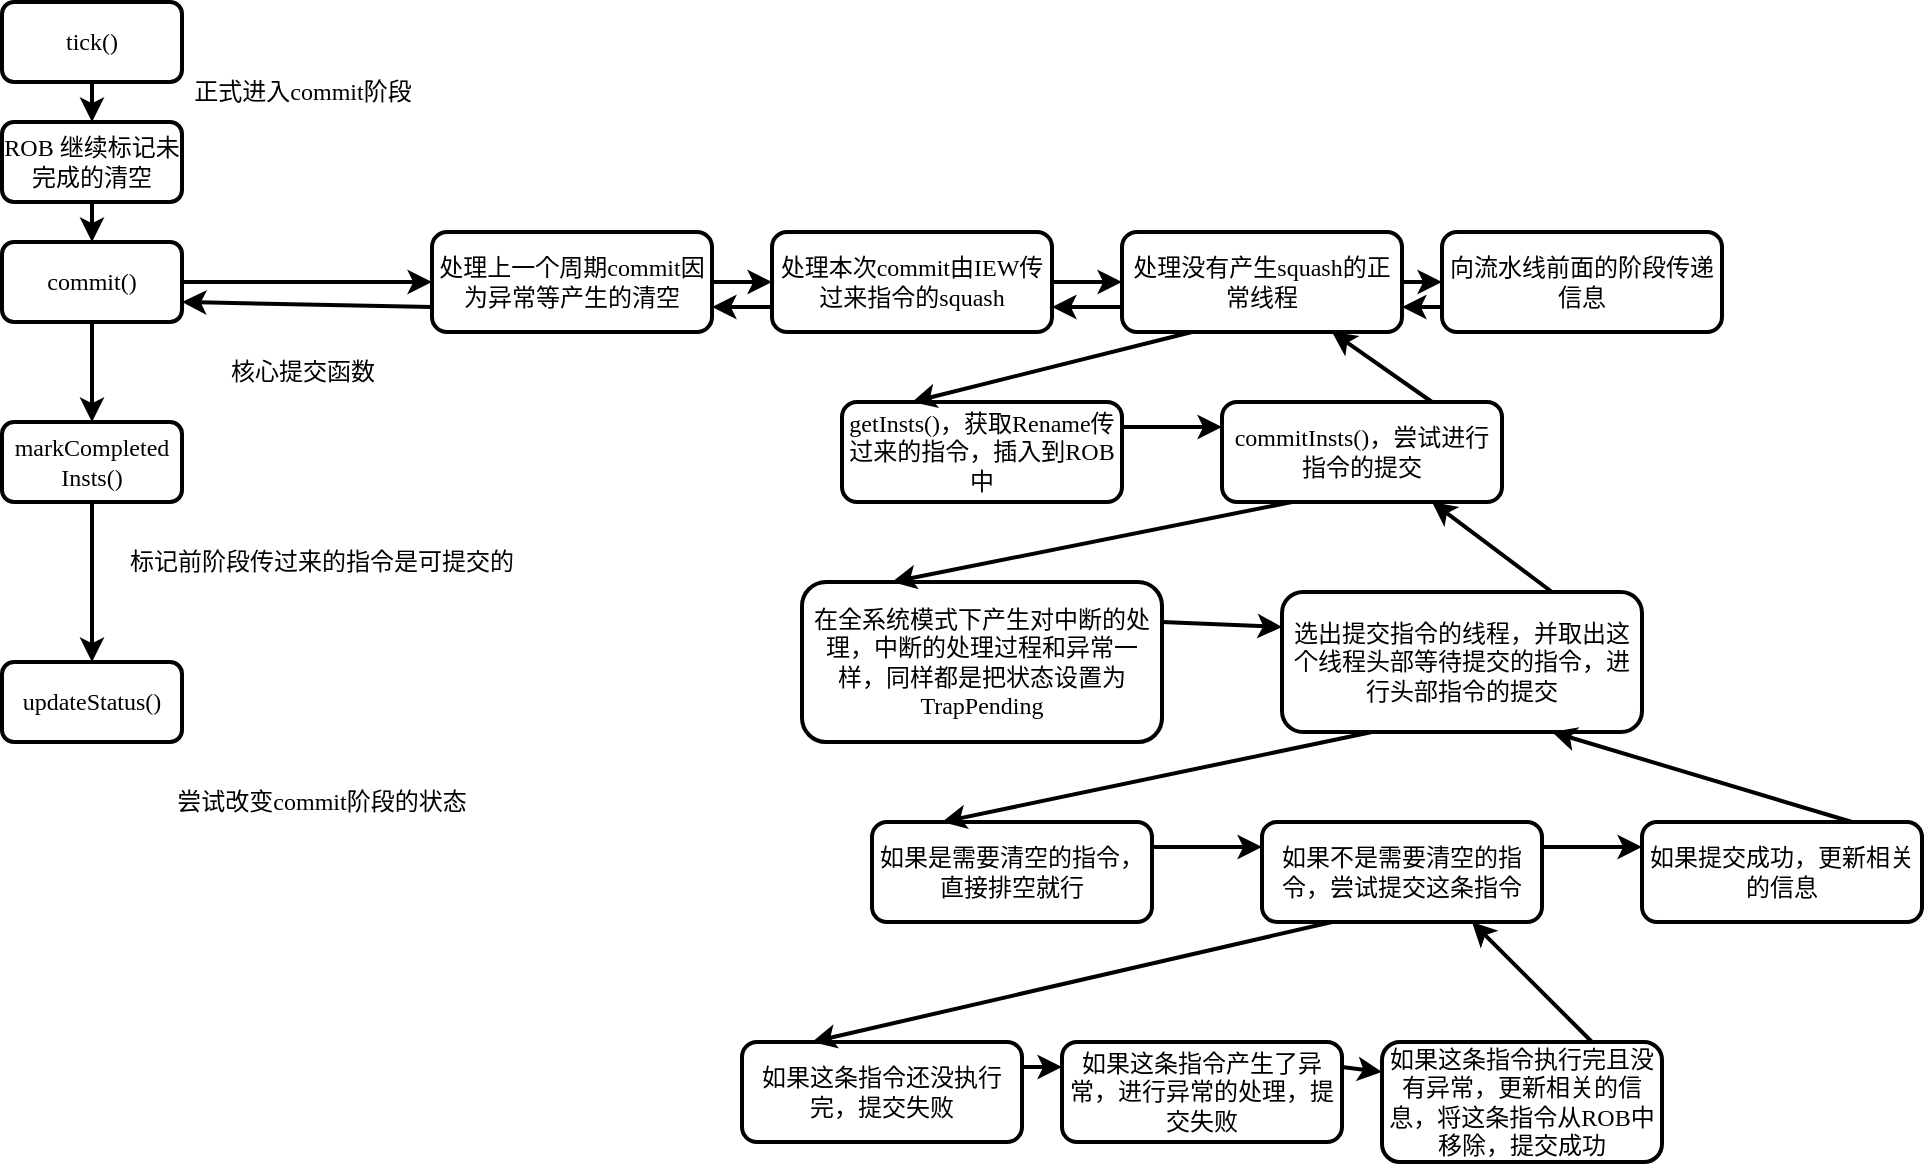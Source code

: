 <mxfile version="24.5.3" type="device" pages="2">
  <diagram name="commit" id="EcCXSCglRMA22i6vWWo2">
    <mxGraphModel dx="1114" dy="875" grid="0" gridSize="10" guides="1" tooltips="1" connect="1" arrows="1" fold="1" page="1" pageScale="1" pageWidth="4000" pageHeight="3000" math="0" shadow="0">
      <root>
        <mxCell id="0" />
        <mxCell id="1" parent="0" />
        <mxCell id="8lvJmc-mHumHej7nGP---16" style="edgeStyle=orthogonalEdgeStyle;rounded=0;orthogonalLoop=1;jettySize=auto;html=1;exitX=0.5;exitY=1;exitDx=0;exitDy=0;entryX=0.5;entryY=0;entryDx=0;entryDy=0;strokeWidth=2;" edge="1" parent="1" source="YztuC2Q9JX4UX6cMS5M6-3" target="YztuC2Q9JX4UX6cMS5M6-5">
          <mxGeometry relative="1" as="geometry" />
        </mxCell>
        <mxCell id="YztuC2Q9JX4UX6cMS5M6-3" value="tick()" style="rounded=1;whiteSpace=wrap;html=1;strokeWidth=2;fontFamily=Source Han Sans SC;" parent="1" vertex="1">
          <mxGeometry x="1250" y="1690" width="90" height="40" as="geometry" />
        </mxCell>
        <mxCell id="YztuC2Q9JX4UX6cMS5M6-4" value="正式进入commit阶段" style="text;html=1;align=center;verticalAlign=middle;resizable=0;points=[];autosize=1;strokeColor=none;fillColor=none;strokeWidth=2;fontFamily=Source Han Sans SC;" parent="1" vertex="1">
          <mxGeometry x="1330" y="1720" width="140" height="30" as="geometry" />
        </mxCell>
        <mxCell id="8lvJmc-mHumHej7nGP---17" style="edgeStyle=orthogonalEdgeStyle;rounded=0;orthogonalLoop=1;jettySize=auto;html=1;exitX=0.5;exitY=1;exitDx=0;exitDy=0;entryX=0.5;entryY=0;entryDx=0;entryDy=0;strokeWidth=2;" edge="1" parent="1" source="YztuC2Q9JX4UX6cMS5M6-5" target="YztuC2Q9JX4UX6cMS5M6-6">
          <mxGeometry relative="1" as="geometry" />
        </mxCell>
        <mxCell id="YztuC2Q9JX4UX6cMS5M6-5" value="ROB 继续标记未完成的清空" style="rounded=1;whiteSpace=wrap;html=1;strokeWidth=2;fontFamily=Source Han Sans SC;" parent="1" vertex="1">
          <mxGeometry x="1250" y="1750" width="90" height="40" as="geometry" />
        </mxCell>
        <mxCell id="8lvJmc-mHumHej7nGP---18" style="edgeStyle=orthogonalEdgeStyle;rounded=0;orthogonalLoop=1;jettySize=auto;html=1;exitX=0.5;exitY=1;exitDx=0;exitDy=0;entryX=0.5;entryY=0;entryDx=0;entryDy=0;strokeWidth=2;" edge="1" parent="1" source="YztuC2Q9JX4UX6cMS5M6-6" target="YztuC2Q9JX4UX6cMS5M6-8">
          <mxGeometry relative="1" as="geometry" />
        </mxCell>
        <mxCell id="8lvJmc-mHumHej7nGP---21" style="edgeStyle=orthogonalEdgeStyle;rounded=0;orthogonalLoop=1;jettySize=auto;html=1;exitX=1;exitY=0.5;exitDx=0;exitDy=0;entryX=0;entryY=0.5;entryDx=0;entryDy=0;strokeWidth=2;" edge="1" parent="1" source="YztuC2Q9JX4UX6cMS5M6-6" target="YztuC2Q9JX4UX6cMS5M6-13">
          <mxGeometry relative="1" as="geometry" />
        </mxCell>
        <mxCell id="YztuC2Q9JX4UX6cMS5M6-6" value="commit()" style="rounded=1;whiteSpace=wrap;html=1;strokeWidth=2;fontFamily=Source Han Sans SC;" parent="1" vertex="1">
          <mxGeometry x="1250" y="1810" width="90" height="40" as="geometry" />
        </mxCell>
        <mxCell id="YztuC2Q9JX4UX6cMS5M6-7" value="核心提交函数" style="text;html=1;align=center;verticalAlign=middle;resizable=0;points=[];autosize=1;strokeColor=none;fillColor=none;strokeWidth=2;fontFamily=Source Han Sans SC;" parent="1" vertex="1">
          <mxGeometry x="1350" y="1860" width="100" height="30" as="geometry" />
        </mxCell>
        <mxCell id="8lvJmc-mHumHej7nGP---19" style="edgeStyle=orthogonalEdgeStyle;rounded=0;orthogonalLoop=1;jettySize=auto;html=1;exitX=0.5;exitY=1;exitDx=0;exitDy=0;entryX=0.5;entryY=0;entryDx=0;entryDy=0;strokeWidth=2;" edge="1" parent="1" source="YztuC2Q9JX4UX6cMS5M6-8" target="YztuC2Q9JX4UX6cMS5M6-11">
          <mxGeometry relative="1" as="geometry" />
        </mxCell>
        <mxCell id="YztuC2Q9JX4UX6cMS5M6-8" value="markCompleted&lt;div&gt;Insts()&lt;/div&gt;" style="rounded=1;whiteSpace=wrap;html=1;strokeWidth=2;fontFamily=Source Han Sans SC;" parent="1" vertex="1">
          <mxGeometry x="1250" y="1900" width="90" height="40" as="geometry" />
        </mxCell>
        <mxCell id="YztuC2Q9JX4UX6cMS5M6-10" value="&lt;span style=&quot;text-wrap: nowrap;&quot;&gt;标记前阶段传过来的指令是可提交的&lt;/span&gt;" style="text;html=1;align=center;verticalAlign=middle;whiteSpace=wrap;rounded=0;strokeWidth=2;fontFamily=Source Han Sans SC;" parent="1" vertex="1">
          <mxGeometry x="1310" y="1950" width="200" height="40" as="geometry" />
        </mxCell>
        <mxCell id="YztuC2Q9JX4UX6cMS5M6-11" value="updateStatus()" style="rounded=1;whiteSpace=wrap;html=1;strokeWidth=2;fontFamily=Source Han Sans SC;" parent="1" vertex="1">
          <mxGeometry x="1250" y="2020" width="90" height="40" as="geometry" />
        </mxCell>
        <mxCell id="YztuC2Q9JX4UX6cMS5M6-12" value="&lt;span style=&quot;text-wrap: nowrap;&quot;&gt;尝试改变commit阶段的状态&lt;/span&gt;" style="text;html=1;align=center;verticalAlign=middle;whiteSpace=wrap;rounded=0;strokeWidth=2;fontFamily=Source Han Sans SC;" parent="1" vertex="1">
          <mxGeometry x="1310" y="2070" width="200" height="40" as="geometry" />
        </mxCell>
        <mxCell id="8lvJmc-mHumHej7nGP---22" style="edgeStyle=orthogonalEdgeStyle;rounded=0;orthogonalLoop=1;jettySize=auto;html=1;exitX=1;exitY=0.5;exitDx=0;exitDy=0;entryX=0;entryY=0.5;entryDx=0;entryDy=0;strokeWidth=2;" edge="1" parent="1" source="YztuC2Q9JX4UX6cMS5M6-13" target="8lvJmc-mHumHej7nGP---1">
          <mxGeometry relative="1" as="geometry" />
        </mxCell>
        <mxCell id="YztuC2Q9JX4UX6cMS5M6-13" value="处理上一个周期commit因为异常等产生的清空" style="rounded=1;whiteSpace=wrap;html=1;strokeWidth=2;fontFamily=Source Han Sans SC;" parent="1" vertex="1">
          <mxGeometry x="1465" y="1805" width="140" height="50" as="geometry" />
        </mxCell>
        <mxCell id="8lvJmc-mHumHej7nGP---23" style="edgeStyle=orthogonalEdgeStyle;rounded=0;orthogonalLoop=1;jettySize=auto;html=1;exitX=1;exitY=0.5;exitDx=0;exitDy=0;entryX=0;entryY=0.5;entryDx=0;entryDy=0;strokeWidth=2;" edge="1" parent="1" source="8lvJmc-mHumHej7nGP---1" target="8lvJmc-mHumHej7nGP---2">
          <mxGeometry relative="1" as="geometry" />
        </mxCell>
        <mxCell id="8lvJmc-mHumHej7nGP---27" style="edgeStyle=orthogonalEdgeStyle;rounded=0;orthogonalLoop=1;jettySize=auto;html=1;exitX=0;exitY=0.75;exitDx=0;exitDy=0;entryX=1;entryY=0.75;entryDx=0;entryDy=0;strokeWidth=2;" edge="1" parent="1" source="8lvJmc-mHumHej7nGP---1" target="YztuC2Q9JX4UX6cMS5M6-13">
          <mxGeometry relative="1" as="geometry" />
        </mxCell>
        <mxCell id="8lvJmc-mHumHej7nGP---1" value="处理本次commit由IEW传过来指令的squash" style="rounded=1;whiteSpace=wrap;html=1;strokeWidth=2;fontFamily=Source Han Sans SC;" vertex="1" parent="1">
          <mxGeometry x="1635" y="1805" width="140" height="50" as="geometry" />
        </mxCell>
        <mxCell id="8lvJmc-mHumHej7nGP---24" style="edgeStyle=orthogonalEdgeStyle;rounded=0;orthogonalLoop=1;jettySize=auto;html=1;exitX=1;exitY=0.5;exitDx=0;exitDy=0;entryX=0;entryY=0.5;entryDx=0;entryDy=0;strokeWidth=2;" edge="1" parent="1" source="8lvJmc-mHumHej7nGP---2" target="8lvJmc-mHumHej7nGP---3">
          <mxGeometry relative="1" as="geometry" />
        </mxCell>
        <mxCell id="8lvJmc-mHumHej7nGP---26" style="edgeStyle=orthogonalEdgeStyle;rounded=0;orthogonalLoop=1;jettySize=auto;html=1;exitX=0;exitY=0.75;exitDx=0;exitDy=0;entryX=1;entryY=0.75;entryDx=0;entryDy=0;strokeWidth=2;" edge="1" parent="1" source="8lvJmc-mHumHej7nGP---2" target="8lvJmc-mHumHej7nGP---1">
          <mxGeometry relative="1" as="geometry" />
        </mxCell>
        <mxCell id="8lvJmc-mHumHej7nGP---2" value="处理没有产生squash的正常线程" style="rounded=1;whiteSpace=wrap;html=1;strokeWidth=2;fontFamily=Source Han Sans SC;" vertex="1" parent="1">
          <mxGeometry x="1810" y="1805" width="140" height="50" as="geometry" />
        </mxCell>
        <mxCell id="8lvJmc-mHumHej7nGP---25" style="edgeStyle=orthogonalEdgeStyle;rounded=0;orthogonalLoop=1;jettySize=auto;html=1;exitX=0;exitY=0.75;exitDx=0;exitDy=0;entryX=1;entryY=0.75;entryDx=0;entryDy=0;strokeWidth=2;" edge="1" parent="1" source="8lvJmc-mHumHej7nGP---3" target="8lvJmc-mHumHej7nGP---2">
          <mxGeometry relative="1" as="geometry" />
        </mxCell>
        <mxCell id="8lvJmc-mHumHej7nGP---3" value="向流水线前面的阶段传递信息" style="rounded=1;whiteSpace=wrap;html=1;strokeWidth=2;fontFamily=Source Han Sans SC;" vertex="1" parent="1">
          <mxGeometry x="1970" y="1805" width="140" height="50" as="geometry" />
        </mxCell>
        <mxCell id="8lvJmc-mHumHej7nGP---30" style="edgeStyle=orthogonalEdgeStyle;rounded=0;orthogonalLoop=1;jettySize=auto;html=1;exitX=1;exitY=0.25;exitDx=0;exitDy=0;entryX=0;entryY=0.25;entryDx=0;entryDy=0;strokeWidth=2;" edge="1" parent="1" source="8lvJmc-mHumHej7nGP---5" target="8lvJmc-mHumHej7nGP---7">
          <mxGeometry relative="1" as="geometry" />
        </mxCell>
        <mxCell id="8lvJmc-mHumHej7nGP---5" value="getInsts()，获取Rename传过来的指令，插入到ROB中" style="rounded=1;whiteSpace=wrap;html=1;strokeWidth=2;fontFamily=Source Han Sans SC;" vertex="1" parent="1">
          <mxGeometry x="1670" y="1890" width="140" height="50" as="geometry" />
        </mxCell>
        <mxCell id="8lvJmc-mHumHej7nGP---7" value="commitInsts()，尝试进行指令的提交" style="rounded=1;whiteSpace=wrap;html=1;strokeWidth=2;fontFamily=Source Han Sans SC;" vertex="1" parent="1">
          <mxGeometry x="1860" y="1890" width="140" height="50" as="geometry" />
        </mxCell>
        <mxCell id="8lvJmc-mHumHej7nGP---8" value="在全系统模式下产生对中断的处理，中断的处理过程和异常一样，同样都是把状态设置为TrapPending" style="rounded=1;whiteSpace=wrap;html=1;strokeWidth=2;fontFamily=Source Han Sans SC;" vertex="1" parent="1">
          <mxGeometry x="1650" y="1980" width="180" height="80" as="geometry" />
        </mxCell>
        <mxCell id="8lvJmc-mHumHej7nGP---9" value="选出提交指令的线程，并取出这个线程头部等待提交的指令，进行头部指令的提交" style="rounded=1;whiteSpace=wrap;html=1;strokeWidth=2;fontFamily=Source Han Sans SC;" vertex="1" parent="1">
          <mxGeometry x="1890" y="1985" width="180" height="70" as="geometry" />
        </mxCell>
        <mxCell id="8lvJmc-mHumHej7nGP---10" value="如果是需要清空的指令，直接排空就行" style="rounded=1;whiteSpace=wrap;html=1;strokeWidth=2;fontFamily=Source Han Sans SC;" vertex="1" parent="1">
          <mxGeometry x="1685" y="2100" width="140" height="50" as="geometry" />
        </mxCell>
        <mxCell id="8lvJmc-mHumHej7nGP---11" value="如果不是需要清空的指令，尝试提交这条指令" style="rounded=1;whiteSpace=wrap;html=1;strokeWidth=2;fontFamily=Source Han Sans SC;" vertex="1" parent="1">
          <mxGeometry x="1880" y="2100" width="140" height="50" as="geometry" />
        </mxCell>
        <mxCell id="8lvJmc-mHumHej7nGP---12" value="如果提交成功，更新相关的信息" style="rounded=1;whiteSpace=wrap;html=1;strokeWidth=2;fontFamily=Source Han Sans SC;" vertex="1" parent="1">
          <mxGeometry x="2070" y="2100" width="140" height="50" as="geometry" />
        </mxCell>
        <mxCell id="8lvJmc-mHumHej7nGP---13" value="如果这条指令还没执行完，提交失败" style="rounded=1;whiteSpace=wrap;html=1;strokeWidth=2;fontFamily=Source Han Sans SC;" vertex="1" parent="1">
          <mxGeometry x="1620" y="2210" width="140" height="50" as="geometry" />
        </mxCell>
        <mxCell id="8lvJmc-mHumHej7nGP---14" value="如果这条指令产生了异常，进行异常的处理，提交失败" style="rounded=1;whiteSpace=wrap;html=1;strokeWidth=2;fontFamily=Source Han Sans SC;" vertex="1" parent="1">
          <mxGeometry x="1780" y="2210" width="140" height="50" as="geometry" />
        </mxCell>
        <mxCell id="8lvJmc-mHumHej7nGP---15" value="如果这条指令执行完且没有异常，更新相关的信息，将这条指令从ROB中移除，提交成功" style="rounded=1;whiteSpace=wrap;html=1;strokeWidth=2;fontFamily=Source Han Sans SC;" vertex="1" parent="1">
          <mxGeometry x="1940" y="2210" width="140" height="60" as="geometry" />
        </mxCell>
        <mxCell id="8lvJmc-mHumHej7nGP---29" value="" style="endArrow=classic;html=1;rounded=0;exitX=0.25;exitY=1;exitDx=0;exitDy=0;entryX=0.25;entryY=0;entryDx=0;entryDy=0;strokeWidth=2;" edge="1" parent="1" source="8lvJmc-mHumHej7nGP---2" target="8lvJmc-mHumHej7nGP---5">
          <mxGeometry width="50" height="50" relative="1" as="geometry">
            <mxPoint x="1460" y="2240" as="sourcePoint" />
            <mxPoint x="1510" y="2190" as="targetPoint" />
          </mxGeometry>
        </mxCell>
        <mxCell id="8lvJmc-mHumHej7nGP---31" value="" style="endArrow=classic;html=1;rounded=0;entryX=0.75;entryY=1;entryDx=0;entryDy=0;exitX=0.75;exitY=0;exitDx=0;exitDy=0;strokeWidth=2;" edge="1" parent="1" source="8lvJmc-mHumHej7nGP---7" target="8lvJmc-mHumHej7nGP---2">
          <mxGeometry width="50" height="50" relative="1" as="geometry">
            <mxPoint x="2190" y="1990" as="sourcePoint" />
            <mxPoint x="2240" y="1940" as="targetPoint" />
          </mxGeometry>
        </mxCell>
        <mxCell id="8lvJmc-mHumHej7nGP---32" value="" style="endArrow=classic;html=1;rounded=0;exitX=0.25;exitY=1;exitDx=0;exitDy=0;entryX=0.25;entryY=0;entryDx=0;entryDy=0;strokeWidth=2;" edge="1" parent="1" source="8lvJmc-mHumHej7nGP---7" target="8lvJmc-mHumHej7nGP---8">
          <mxGeometry width="50" height="50" relative="1" as="geometry">
            <mxPoint x="1770" y="2370" as="sourcePoint" />
            <mxPoint x="1820" y="2320" as="targetPoint" />
          </mxGeometry>
        </mxCell>
        <mxCell id="8lvJmc-mHumHej7nGP---34" value="" style="endArrow=classic;html=1;rounded=0;exitX=1;exitY=0.25;exitDx=0;exitDy=0;entryX=0;entryY=0.25;entryDx=0;entryDy=0;strokeWidth=2;" edge="1" parent="1" source="8lvJmc-mHumHej7nGP---8" target="8lvJmc-mHumHej7nGP---9">
          <mxGeometry width="50" height="50" relative="1" as="geometry">
            <mxPoint x="1880" y="2400" as="sourcePoint" />
            <mxPoint x="1930" y="2350" as="targetPoint" />
          </mxGeometry>
        </mxCell>
        <mxCell id="8lvJmc-mHumHej7nGP---35" value="" style="endArrow=classic;html=1;rounded=0;entryX=0.75;entryY=1;entryDx=0;entryDy=0;exitX=0.75;exitY=0;exitDx=0;exitDy=0;strokeWidth=2;" edge="1" parent="1" source="8lvJmc-mHumHej7nGP---9" target="8lvJmc-mHumHej7nGP---7">
          <mxGeometry width="50" height="50" relative="1" as="geometry">
            <mxPoint x="2080" y="2360" as="sourcePoint" />
            <mxPoint x="2130" y="2310" as="targetPoint" />
          </mxGeometry>
        </mxCell>
        <mxCell id="8lvJmc-mHumHej7nGP---36" value="" style="endArrow=classic;html=1;rounded=0;exitX=0.25;exitY=1;exitDx=0;exitDy=0;entryX=0.25;entryY=0;entryDx=0;entryDy=0;strokeWidth=2;" edge="1" parent="1" source="8lvJmc-mHumHej7nGP---9" target="8lvJmc-mHumHej7nGP---10">
          <mxGeometry width="50" height="50" relative="1" as="geometry">
            <mxPoint x="1490" y="2370" as="sourcePoint" />
            <mxPoint x="1540" y="2320" as="targetPoint" />
          </mxGeometry>
        </mxCell>
        <mxCell id="8lvJmc-mHumHej7nGP---37" value="" style="endArrow=classic;html=1;rounded=0;exitX=1;exitY=0.25;exitDx=0;exitDy=0;entryX=0;entryY=0.25;entryDx=0;entryDy=0;strokeWidth=2;" edge="1" parent="1" source="8lvJmc-mHumHej7nGP---10" target="8lvJmc-mHumHej7nGP---11">
          <mxGeometry width="50" height="50" relative="1" as="geometry">
            <mxPoint x="1450" y="2360" as="sourcePoint" />
            <mxPoint x="1500" y="2310" as="targetPoint" />
          </mxGeometry>
        </mxCell>
        <mxCell id="8lvJmc-mHumHej7nGP---38" value="" style="endArrow=classic;html=1;rounded=0;entryX=0;entryY=0.25;entryDx=0;entryDy=0;exitX=1;exitY=0.25;exitDx=0;exitDy=0;strokeWidth=2;" edge="1" parent="1" source="8lvJmc-mHumHej7nGP---11" target="8lvJmc-mHumHej7nGP---12">
          <mxGeometry width="50" height="50" relative="1" as="geometry">
            <mxPoint x="1680" y="2400" as="sourcePoint" />
            <mxPoint x="1730" y="2350" as="targetPoint" />
          </mxGeometry>
        </mxCell>
        <mxCell id="8lvJmc-mHumHej7nGP---39" value="" style="endArrow=classic;html=1;rounded=0;entryX=0.75;entryY=1;entryDx=0;entryDy=0;exitX=0.75;exitY=0;exitDx=0;exitDy=0;strokeWidth=2;" edge="1" parent="1" source="8lvJmc-mHumHej7nGP---12" target="8lvJmc-mHumHej7nGP---9">
          <mxGeometry width="50" height="50" relative="1" as="geometry">
            <mxPoint x="2230" y="2260" as="sourcePoint" />
            <mxPoint x="2190" y="2310" as="targetPoint" />
          </mxGeometry>
        </mxCell>
        <mxCell id="8lvJmc-mHumHej7nGP---40" value="" style="endArrow=classic;html=1;rounded=0;exitX=0.25;exitY=1;exitDx=0;exitDy=0;entryX=0.25;entryY=0;entryDx=0;entryDy=0;strokeWidth=2;" edge="1" parent="1" source="8lvJmc-mHumHej7nGP---11" target="8lvJmc-mHumHej7nGP---13">
          <mxGeometry width="50" height="50" relative="1" as="geometry">
            <mxPoint x="1810" y="2440" as="sourcePoint" />
            <mxPoint x="1860" y="2390" as="targetPoint" />
          </mxGeometry>
        </mxCell>
        <mxCell id="8lvJmc-mHumHej7nGP---41" value="" style="endArrow=classic;html=1;rounded=0;exitX=1;exitY=0.25;exitDx=0;exitDy=0;entryX=0;entryY=0.25;entryDx=0;entryDy=0;strokeWidth=2;" edge="1" parent="1" source="8lvJmc-mHumHej7nGP---13" target="8lvJmc-mHumHej7nGP---14">
          <mxGeometry width="50" height="50" relative="1" as="geometry">
            <mxPoint x="1750" y="2410" as="sourcePoint" />
            <mxPoint x="1800" y="2360" as="targetPoint" />
          </mxGeometry>
        </mxCell>
        <mxCell id="8lvJmc-mHumHej7nGP---42" value="" style="endArrow=classic;html=1;rounded=0;exitX=1;exitY=0.25;exitDx=0;exitDy=0;entryX=0;entryY=0.25;entryDx=0;entryDy=0;strokeWidth=2;" edge="1" parent="1" source="8lvJmc-mHumHej7nGP---14" target="8lvJmc-mHumHej7nGP---15">
          <mxGeometry width="50" height="50" relative="1" as="geometry">
            <mxPoint x="1910" y="2420" as="sourcePoint" />
            <mxPoint x="1960" y="2370" as="targetPoint" />
          </mxGeometry>
        </mxCell>
        <mxCell id="8lvJmc-mHumHej7nGP---43" value="" style="endArrow=classic;html=1;rounded=0;entryX=0.75;entryY=1;entryDx=0;entryDy=0;exitX=0.75;exitY=0;exitDx=0;exitDy=0;strokeWidth=2;" edge="1" parent="1" source="8lvJmc-mHumHej7nGP---15" target="8lvJmc-mHumHej7nGP---11">
          <mxGeometry width="50" height="50" relative="1" as="geometry">
            <mxPoint x="2120" y="2380" as="sourcePoint" />
            <mxPoint x="2170" y="2330" as="targetPoint" />
          </mxGeometry>
        </mxCell>
        <mxCell id="8lvJmc-mHumHej7nGP---44" value="" style="endArrow=classic;html=1;rounded=0;exitX=0;exitY=0.75;exitDx=0;exitDy=0;entryX=1;entryY=0.75;entryDx=0;entryDy=0;strokeWidth=2;" edge="1" parent="1" source="YztuC2Q9JX4UX6cMS5M6-13" target="YztuC2Q9JX4UX6cMS5M6-6">
          <mxGeometry width="50" height="50" relative="1" as="geometry">
            <mxPoint x="1560" y="1960" as="sourcePoint" />
            <mxPoint x="1610" y="1910" as="targetPoint" />
          </mxGeometry>
        </mxCell>
      </root>
    </mxGraphModel>
  </diagram>
  <diagram id="Pc6W6dvgS1yBVo-zoGDb" name="rename_sm">
    <mxGraphModel dx="1114" dy="875" grid="1" gridSize="10" guides="1" tooltips="1" connect="1" arrows="1" fold="1" page="1" pageScale="1" pageWidth="4000" pageHeight="3000" math="0" shadow="0">
      <root>
        <mxCell id="0" />
        <mxCell id="1" parent="0" />
        <mxCell id="m45rEkupqLxOlS8a_EyP-1" value="idle" style="ellipse;whiteSpace=wrap;html=1;aspect=fixed;fontFamily=Source Han Sans SC;strokeWidth=2;" parent="1" vertex="1">
          <mxGeometry x="170" y="300" width="60" height="60" as="geometry" />
        </mxCell>
        <mxCell id="m45rEkupqLxOlS8a_EyP-2" value="running" style="ellipse;whiteSpace=wrap;html=1;aspect=fixed;fontFamily=Source Han Sans SC;strokeWidth=2;" parent="1" vertex="1">
          <mxGeometry x="310" y="180" width="80" height="80" as="geometry" />
        </mxCell>
        <mxCell id="m45rEkupqLxOlS8a_EyP-4" value="squashing" style="ellipse;whiteSpace=wrap;html=1;aspect=fixed;fontFamily=Source Han Sans SC;strokeWidth=2;" parent="1" vertex="1">
          <mxGeometry x="620" y="180" width="80" height="80" as="geometry" />
        </mxCell>
        <mxCell id="m45rEkupqLxOlS8a_EyP-5" value="blocked" style="ellipse;whiteSpace=wrap;html=1;aspect=fixed;fontFamily=Source Han Sans SC;strokeWidth=2;" parent="1" vertex="1">
          <mxGeometry x="470" y="320" width="80" height="80" as="geometry" />
        </mxCell>
        <mxCell id="m45rEkupqLxOlS8a_EyP-6" value="unblocking" style="ellipse;whiteSpace=wrap;html=1;aspect=fixed;fontFamily=Source Han Sans SC;strokeWidth=2;" parent="1" vertex="1">
          <mxGeometry x="310" y="490" width="80" height="80" as="geometry" />
        </mxCell>
        <mxCell id="m45rEkupqLxOlS8a_EyP-7" value="serializestall" style="ellipse;whiteSpace=wrap;html=1;aspect=fixed;fontFamily=Source Han Sans SC;strokeWidth=2;" parent="1" vertex="1">
          <mxGeometry x="620" y="490" width="80" height="80" as="geometry" />
        </mxCell>
      </root>
    </mxGraphModel>
  </diagram>
</mxfile>
